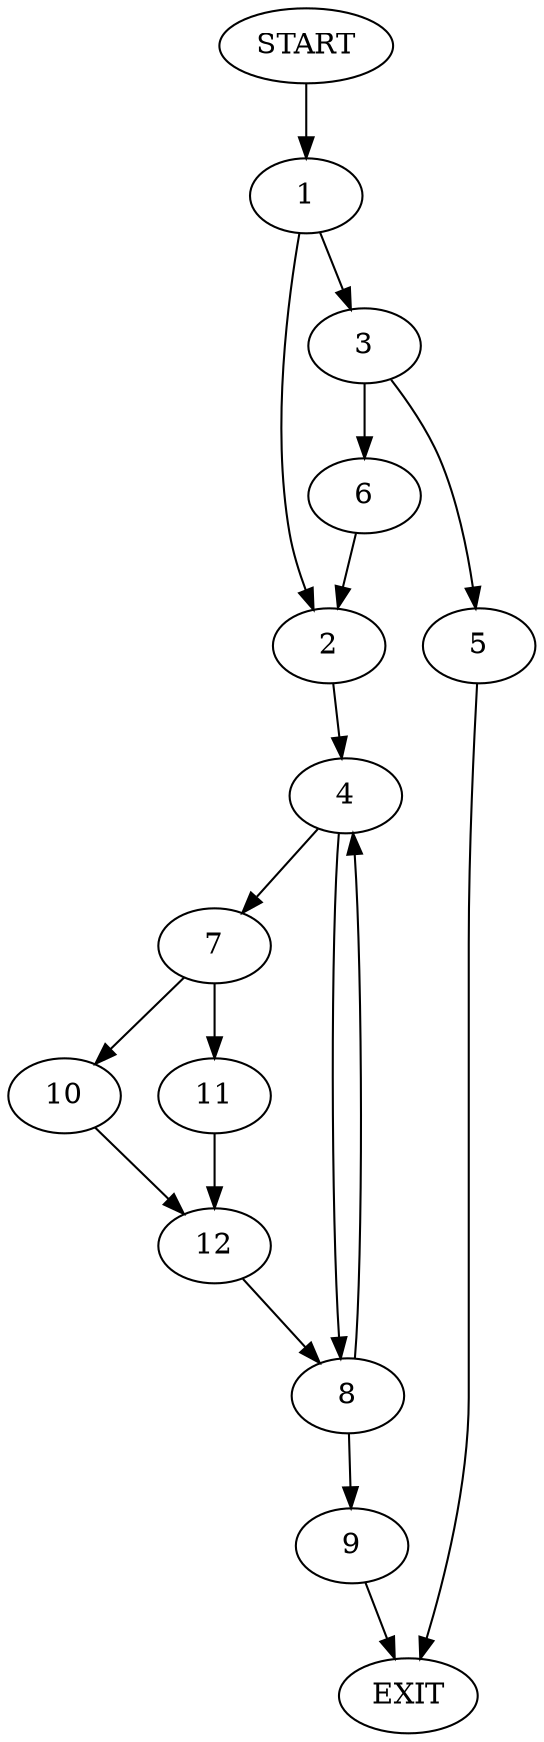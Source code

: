 digraph {
0 [label="START"]
13 [label="EXIT"]
0 -> 1
1 -> 2
1 -> 3
2 -> 4
3 -> 5
3 -> 6
6 -> 2
5 -> 13
4 -> 7
4 -> 8
8 -> 9
8 -> 4
7 -> 10
7 -> 11
11 -> 12
10 -> 12
12 -> 8
9 -> 13
}
